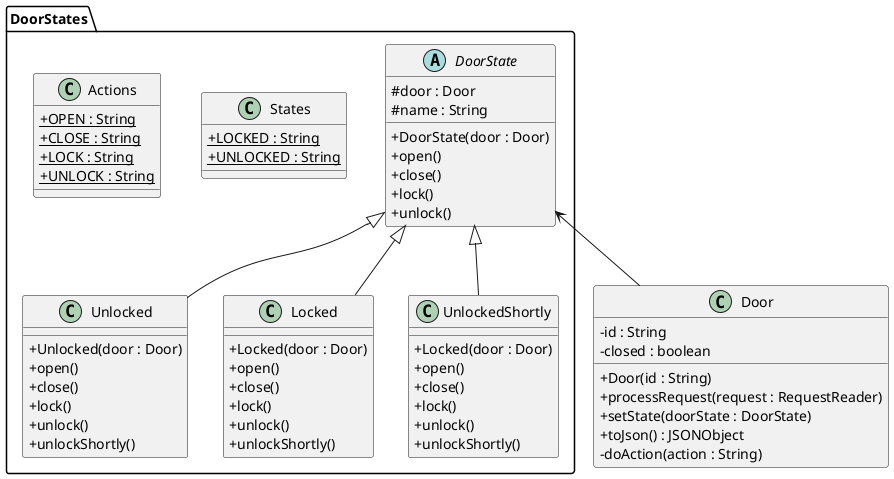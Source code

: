 @startuml
'https://plantuml.com/sequence-diagram
skinparam classAttributeIconSize 0


class Door {
    - id : String
    - closed : boolean
    + Door(id : String)
    + processRequest(request : RequestReader)
    + setState(doorState : DoorState)
    + toJson() : JSONObject
    '+ toString() : String
    '+ isClosed() :boolean
    '+ setClosed(b : boolean)
    '+ getStateName() : String
    - doAction(action : String)
}

package "DoorStates" {
    abstract class DoorState {
        # door : Door
        # name : String
        + DoorState(door : Door)
        + open()
        + close()
        + lock()
        + unlock()
    }

    class States {
        + {static} LOCKED : String
        + {static} UNLOCKED : String
    }

    class Actions {
        + {static} OPEN : String
        + {static} CLOSE : String
        + {static} LOCK : String
        + {static} UNLOCK : String
    }

    class Unlocked {
        + Unlocked(door : Door)
        + open()
        + close()
        + lock()
        + unlock()
        + unlockShortly()
    }

    class Locked {
        + Locked(door : Door)
        + open()
        + close()
        + lock()
        + unlock()
        + unlockShortly()
    }

    class UnlockedShortly {
        + Locked(door : Door)
        + open()
        + close()
        + lock()
        + unlock()
        + unlockShortly()
    }

    DoorState <|-- Unlocked
    DoorState <|-- UnlockedShortly
    DoorState <|-- Locked
}

DoorState <-- Door

@enduml